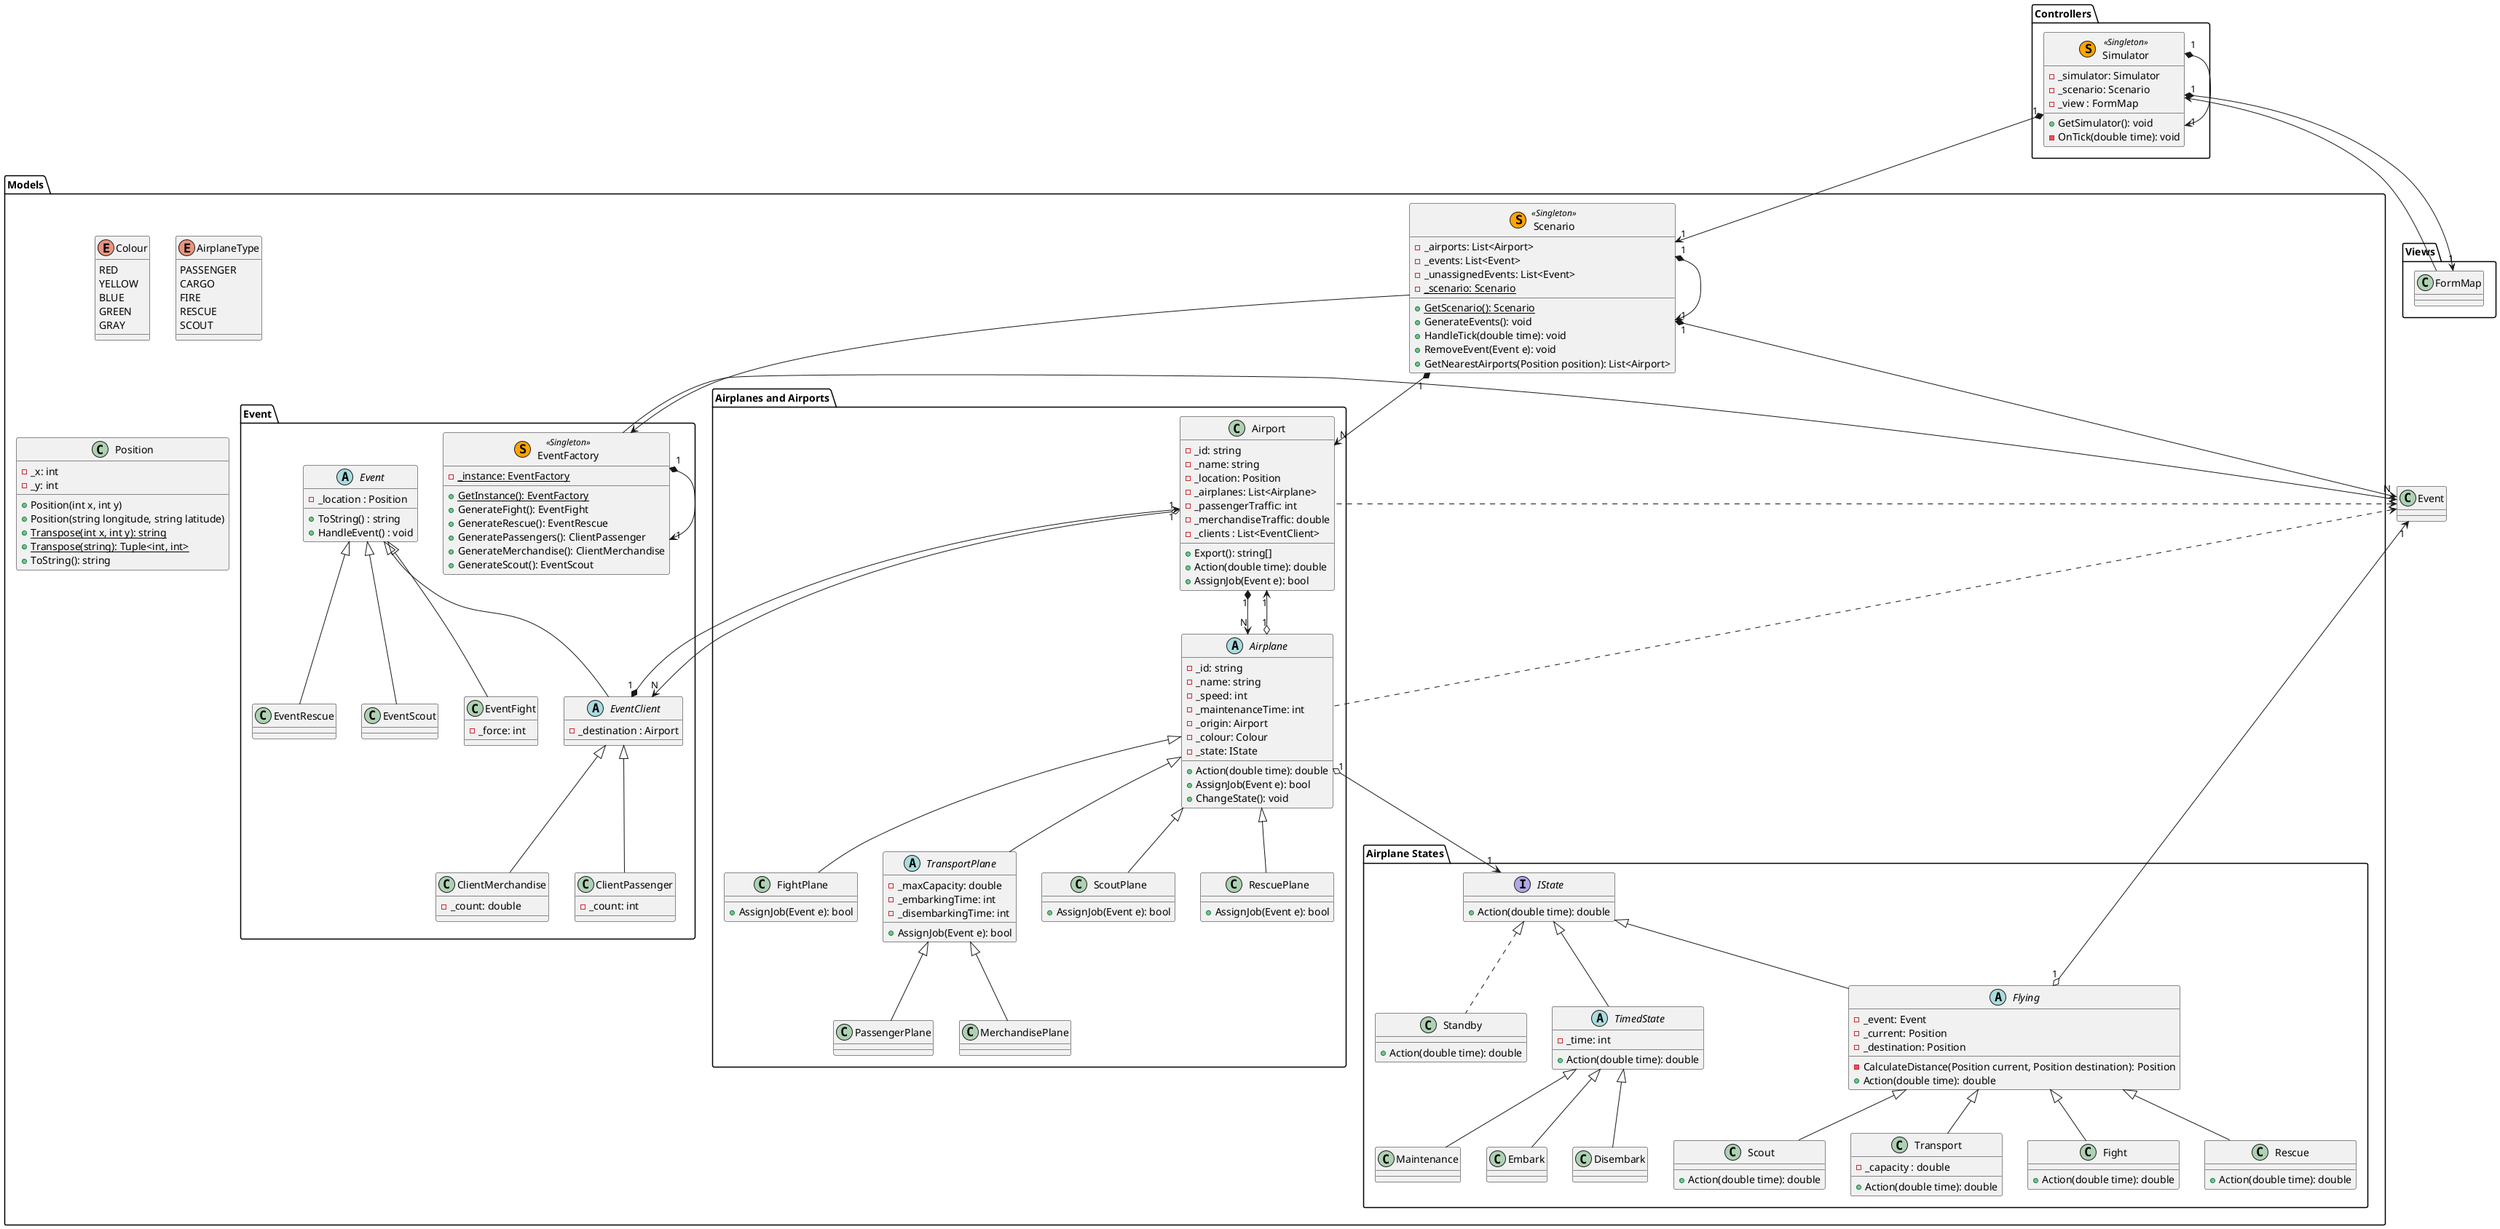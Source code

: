 @startuml


package Models {
    ' ----------------------------------- '
    ' -- Enum                          -- '
    ' Red = Rescue
    ' Yellow = Fires
    ' Blue = Cargo
    ' Green = Passenger
    ' Gray = Observer
    enum Colour {
        RED
        YELLOW
        BLUE
        GREEN
        GRAY
    }
    
    enum AirplaneType {
        PASSENGER
        CARGO
        FIRE
        RESCUE
        SCOUT
    }

    class Position {
        - _x: int
        - _y: int
        + Position(int x, int y)
        + Position(string longitude, string latitude)
        + {static} Transpose(int x, int y): string
        + {static} Transpose(string): Tuple<int, int>
        + ToString(): string
    }

    class Scenario << (S, Orange) Singleton >> {
        - _airports: List<Airport>
        - _events: List<Event>
        - _unassignedEvents: List<Event>
        - {static} _scenario: Scenario
        + {static} GetScenario(): Scenario
        + GenerateEvents(): void
        + HandleTick(double time): void
        + RemoveEvent(Event e): void
        + GetNearestAirports(Position position): List<Airport>
    }
    
    ' -----------------------------------'
    ' -- Airport Management           -- '
    package "Airplanes and Airports" {
        class Airport {
            - _id: string
            - _name: string
            - _location: Position
            - _airplanes: List<Airplane>
            - _passengerTraffic: int
            - _merchandiseTraffic: double
            - _clients : List<EventClient>
            + Export(): string[]
            + Action(double time): double
            + AssignJob(Event e): bool
        }
    
        abstract class Airplane {
            - _id: string
            - _name: string
            - _speed: int
            - _maintenanceTime: int
            - _origin: Airport
            - _colour: Colour 
            - _state: IState
            + Action(double time): double
            + AssignJob(Event e): bool
            + ChangeState(): void
        }

        class FightPlane extends Airplane{
            + AssignJob(Event e): bool
        }
        
        abstract class TransportPlane extends Airplane {
            - _maxCapacity: double
            - _embarkingTime: int
            - _disembarkingTime: int
            + AssignJob(Event e): bool
        }
        
        class PassengerPlane extends TransportPlane {
        }
        
        class MerchandisePlane extends TransportPlane {
        }
        
        class ScoutPlane extends Airplane{
            + AssignJob(Event e): bool
        }
        
        class RescuePlane extends Airplane{
            + AssignJob(Event e): bool
        }
    }
    
    ' -----------------------------------'
    ' -- Airplane States              -- '
    
    package "Airplane States" {
        interface IState {
            + Action(double time): double
        }
        
        abstract class Flying extends IState {
            - _event: Event
            - _current: Position
            - _destination: Position
            - CalculateDistance(Position current, Position destination): Position
            + Action(double time): double
        }
        
        class Standby implements IState {
            + Action(double time): double
        }
        
        abstract class TimedState extends IState {
            - _time: int
            + Action(double time): double
        }
        
        class Maintenance extends TimedState {
        }
        
        class Embark extends TimedState {
        }
        
        class Disembark extends TimedState {
        }
        
        class Transport extends Flying {
            - _capacity : double
            + Action(double time): double
        }
        
        class Fight extends Flying {
            + Action(double time): double
        }
        
        class Rescue extends Flying {
            + Action(double time): double
        }
        
        class Scout extends Flying {
            + Action(double time): double
        }
    }
    
    ' ---------------------------------- '
    ' -- Events Management            -- '
    package Event {
        class EventFactory << (S,orange) Singleton>> {
            - {static} _instance: EventFactory
            + {static} GetInstance(): EventFactory
            + GenerateFight(): EventFight
            + GenerateRescue(): EventRescue
            + GeneratePassengers(): ClientPassenger
            + GenerateMerchandise(): ClientMerchandise
            + GenerateScout(): EventScout
        }

        abstract class Event {
            - _location : Position
            + ToString() : string
            + HandleEvent() : void
        }

        abstract class EventClient extends Event {
            - _destination : Airport
        }

        together {
            class ClientPassenger extends EventClient {
                - _count: int
            }

            class ClientMerchandise extends EventClient {
                - _count: double
            }
        }

        class EventRescue extends Event {
        }

        class EventScout extends Event {
        }

        class EventFight extends Event {
            - _force: int
        }
    }
}

package Controllers {
    class Simulator << (S,orange) Singleton>> {
        - _simulator: Simulator
        - _scenario: Scenario
        - _view : FormMap
        + GetSimulator(): void
        - OnTick(double time): void
    }
}

package Views {
    class FormMap {
    }
}

' Relations
' - Global
' -- Controller and View
Simulator "1" *--> "1" FormMap
FormMap --> Simulator
' -- Controller and Model
Simulator "1" *--> "1" Scenario
Simulator "1" *--> "1" Simulator

' - Model
' -- Scenario
Scenario -d-> EventFactory
Scenario "1" *--> "1" Scenario
Scenario "1" *-d-> "N" Event
Scenario "1" *-l-> "N" Airport

' -- Airport
Airport "1" *--> "N" Airplane
Airport "1" o--> "N" EventClient

' -- Airplane
Airplane "1" o-d-> "1" IState
Airplane "1" o--> "1" Airport

' -- States
Flying "1" o--> "1" Event

' -- Events
EventFactory --> Event
EventFactory "1" *--> "1" EventFactory

EventClient "1" *--> "1" Airport
Event <.. Airport
Event <.. Airplane
   
@enduml